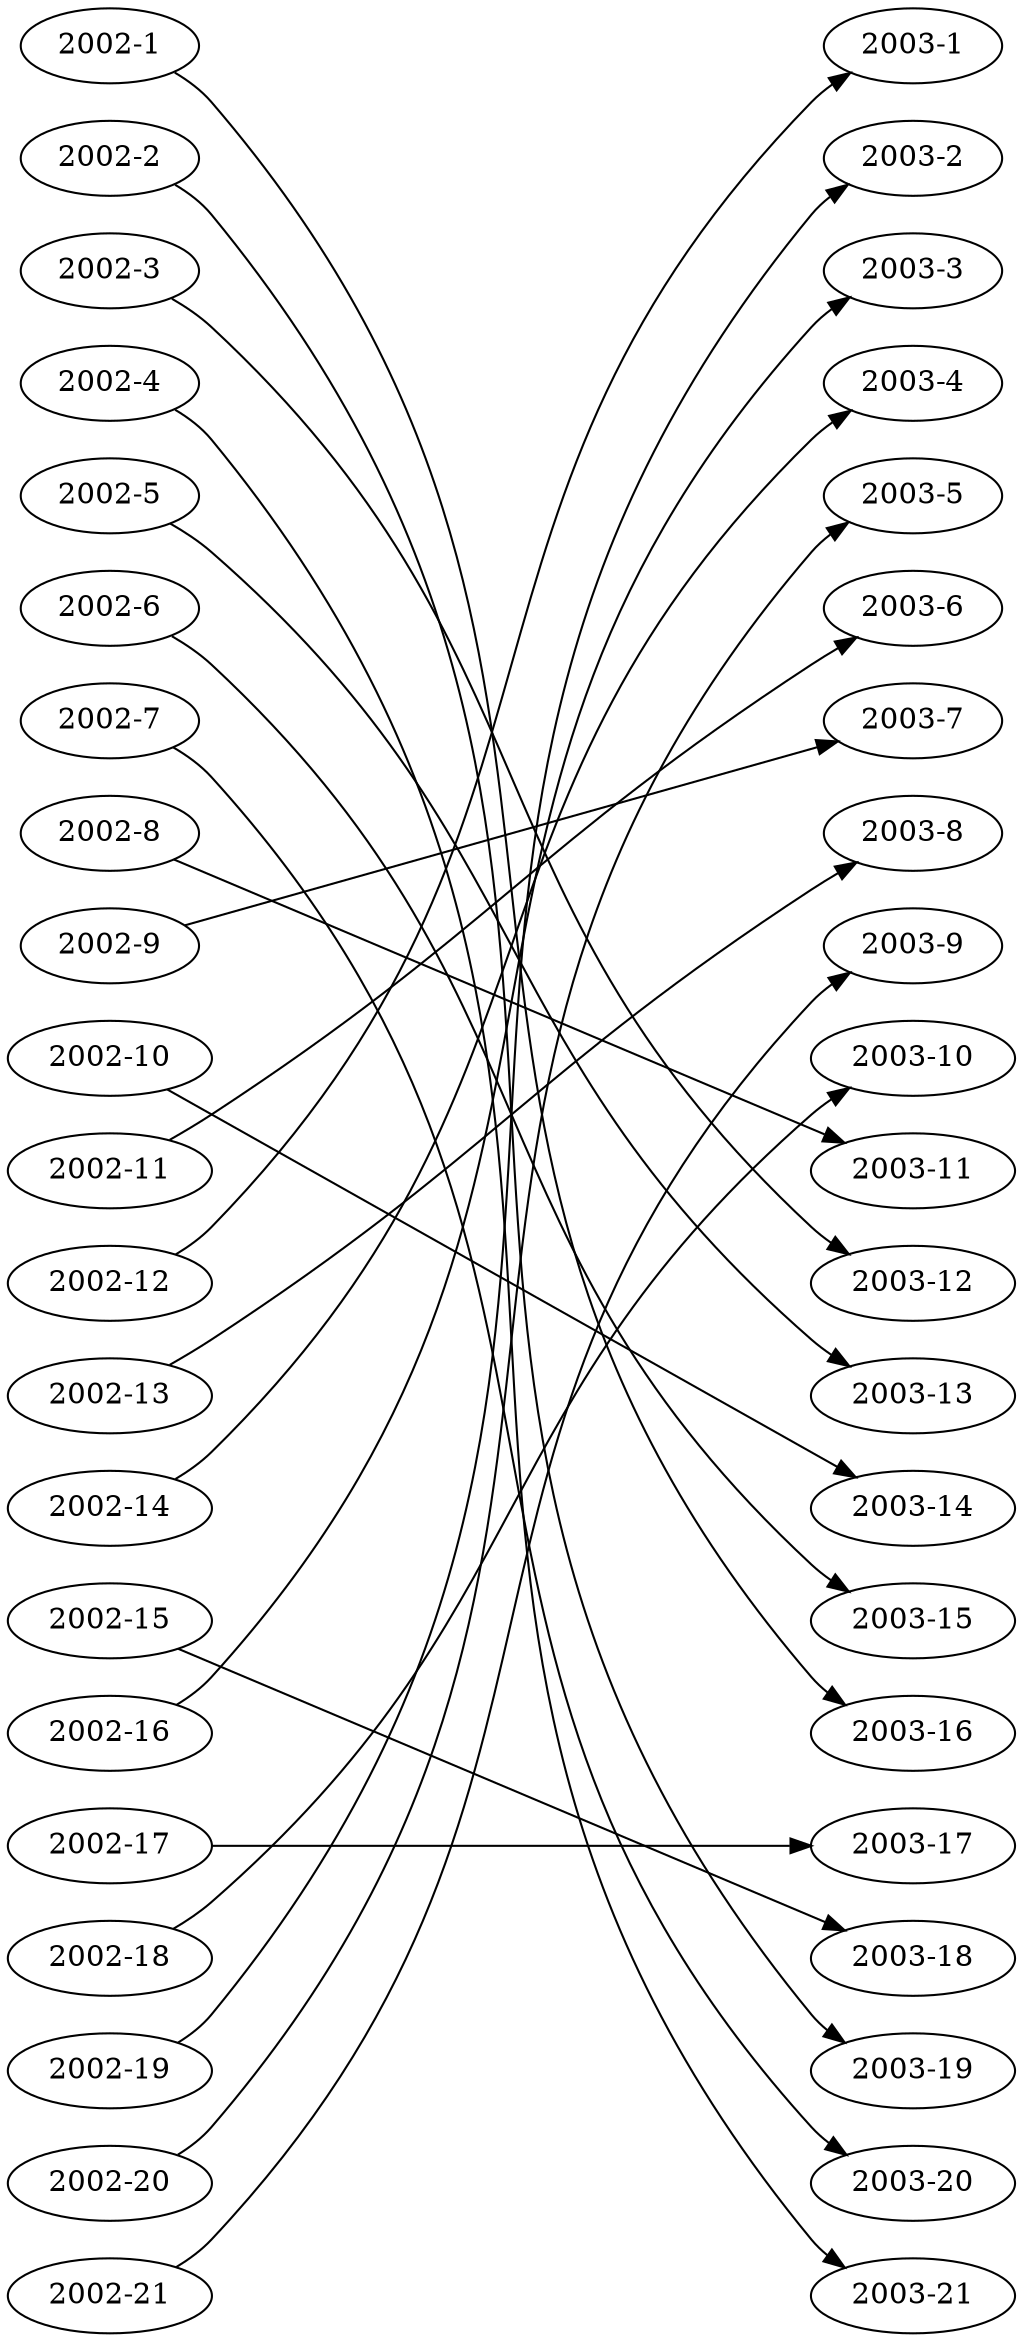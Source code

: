 digraph rank {
	ranksep = 4;
	rankdir = LR;
	// !!perl -e "for ($i = 1; $i <= 21; $i++) {print \"{ rank = same; \\\"2002-$i\\\"; \\\"2003-$i\\\"; }\n\"}"
	//!!perl -e "for ($i = 1; $i <= 21; $i++) {print \"\t\\\"2002-$i\\\";\n\"}"
	{ rank = same;
	"2002-1";
	"2002-2";
	"2002-3";
	"2002-4";
	"2002-5";
	"2002-6";
	"2002-7";
	"2002-8";
	"2002-9";
	"2002-10";
	"2002-11";
	"2002-12";
	"2002-13";
	"2002-14";
	"2002-15";
	"2002-16";
	"2002-17";
	"2002-18";
	"2002-19";
	"2002-20";
	"2002-21";
	}
	{ rank = same;
	"2003-1";
	"2003-2";
	"2003-3";
	"2003-4";
	"2003-5";
	"2003-6";
	"2003-7";
	"2003-8";
	"2003-9";
	"2003-10";
	"2003-11";
	"2003-12";
	"2003-13";
	"2003-14";
	"2003-15";
	"2003-16";
	"2003-17";
	"2003-18";
	"2003-19";
	"2003-20";
	"2003-21";
	}

	edge [style = invis]
	// !!perl -e "for ($i = 1; $i < 21; $i++) {$j = $i + 1; print \"\\\"2002-$i\\\" -> \\\"2002-$j\\\";\n\\\"2003-$i\\\" -> \\\"2003-$j\\\";\n\"; }"
	"2002-1" -> "2002-2";
	"2003-1" -> "2003-2";
	"2002-2" -> "2002-3";
	"2003-2" -> "2003-3";
	"2002-3" -> "2002-4";
	"2003-3" -> "2003-4";
	"2002-4" -> "2002-5";
	"2003-4" -> "2003-5";
	"2002-5" -> "2002-6";
	"2003-5" -> "2003-6";
	"2002-6" -> "2002-7";
	"2003-6" -> "2003-7";
	"2002-7" -> "2002-8";
	"2003-7" -> "2003-8";
	"2002-8" -> "2002-9";
	"2003-8" -> "2003-9";
	"2002-9" -> "2002-10";
	"2003-9" -> "2003-10";
	"2002-10" -> "2002-11";
	"2003-10" -> "2003-11";
	"2002-11" -> "2002-12";
	"2003-11" -> "2003-12";
	"2002-12" -> "2002-13";
	"2003-12" -> "2003-13";
	"2002-13" -> "2002-14";
	"2003-13" -> "2003-14";
	"2002-14" -> "2002-15";
	"2003-14" -> "2003-15";
	"2002-15" -> "2002-16";
	"2003-15" -> "2003-16";
	"2002-16" -> "2002-17";
	"2003-16" -> "2003-17";
	"2002-17" -> "2002-18";
	"2003-17" -> "2003-18";
	"2002-18" -> "2002-19";
	"2003-18" -> "2003-19";
	"2002-19" -> "2002-20";
	"2003-19" -> "2003-20";
	"2002-20" -> "2002-21";
	"2003-20" -> "2003-21";

	// !!perl -e "for ($i = 1; $i < 21; $i++) {print \"\\\"2002-$i\\\" -> \\\"2003-$i\\\";\n\"; }"
	edge [style = solid]
	"2002-12" -> "2003-1";
	"2002-19" -> "2003-2";
	"2002-16" -> "2003-3";
	"2002-14" -> "2003-4";
	"2002-20" -> "2003-5";
	"2002-11" -> "2003-6";
	"2002-9" -> "2003-7";
	"2002-13" -> "2003-8";
	"2002-21" -> "2003-9";
	"2002-18" -> "2003-10";
	"2002-8" -> "2003-11";
	"2002-3" -> "2003-12";
	"2002-5" -> "2003-13";
	"2002-10" -> "2003-14";
	"2002-6" -> "2003-15";
	"2002-1" -> "2003-16";
	"2002-17" -> "2003-17";
	"2002-15" -> "2003-18";
	"2002-2" -> "2003-19";
	"2002-7" -> "2003-20";
	"2002-4" -> "2003-21";
}
